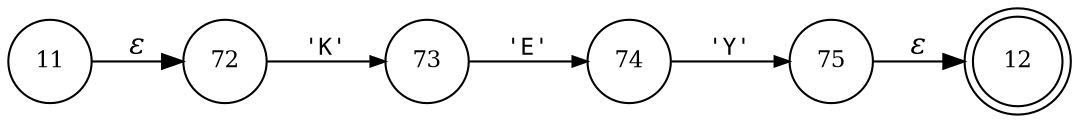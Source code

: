 digraph ATN {
rankdir=LR;
s12[fontsize=11, label="12", shape=doublecircle, fixedsize=true, width=.6];
s72[fontsize=11,label="72", shape=circle, fixedsize=true, width=.55, peripheries=1];
s73[fontsize=11,label="73", shape=circle, fixedsize=true, width=.55, peripheries=1];
s74[fontsize=11,label="74", shape=circle, fixedsize=true, width=.55, peripheries=1];
s11[fontsize=11,label="11", shape=circle, fixedsize=true, width=.55, peripheries=1];
s75[fontsize=11,label="75", shape=circle, fixedsize=true, width=.55, peripheries=1];
s11 -> s72 [fontname="Times-Italic", label="&epsilon;"];
s72 -> s73 [fontsize=11, fontname="Courier", arrowsize=.7, label = "'K'", arrowhead = normal];
s73 -> s74 [fontsize=11, fontname="Courier", arrowsize=.7, label = "'E'", arrowhead = normal];
s74 -> s75 [fontsize=11, fontname="Courier", arrowsize=.7, label = "'Y'", arrowhead = normal];
s75 -> s12 [fontname="Times-Italic", label="&epsilon;"];
}